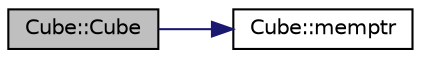 digraph "Cube::Cube"
{
  edge [fontname="Helvetica",fontsize="10",labelfontname="Helvetica",labelfontsize="10"];
  node [fontname="Helvetica",fontsize="10",shape=record];
  rankdir="LR";
  Node1 [label="Cube::Cube",height=0.2,width=0.4,color="black", fillcolor="grey75", style="filled" fontcolor="black"];
  Node1 -> Node2 [color="midnightblue",fontsize="10",style="solid",fontname="Helvetica"];
  Node2 [label="Cube::memptr",height=0.2,width=0.4,color="black", fillcolor="white", style="filled",URL="$group___cube.html#ga5b00237224a8e3bfb05728de7c962f85",tooltip="returns a pointer to array of eTs used by the cube"];
}
